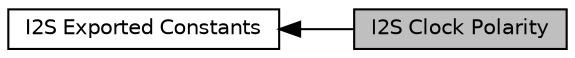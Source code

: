 digraph "I2S Clock Polarity"
{
  edge [fontname="Helvetica",fontsize="10",labelfontname="Helvetica",labelfontsize="10"];
  node [fontname="Helvetica",fontsize="10",shape=record];
  rankdir=LR;
  Node1 [label="I2S Exported Constants",height=0.2,width=0.4,color="black", fillcolor="white", style="filled",URL="$group___i2_s___exported___constants.html"];
  Node0 [label="I2S Clock Polarity",height=0.2,width=0.4,color="black", fillcolor="grey75", style="filled", fontcolor="black"];
  Node1->Node0 [shape=plaintext, dir="back", style="solid"];
}
